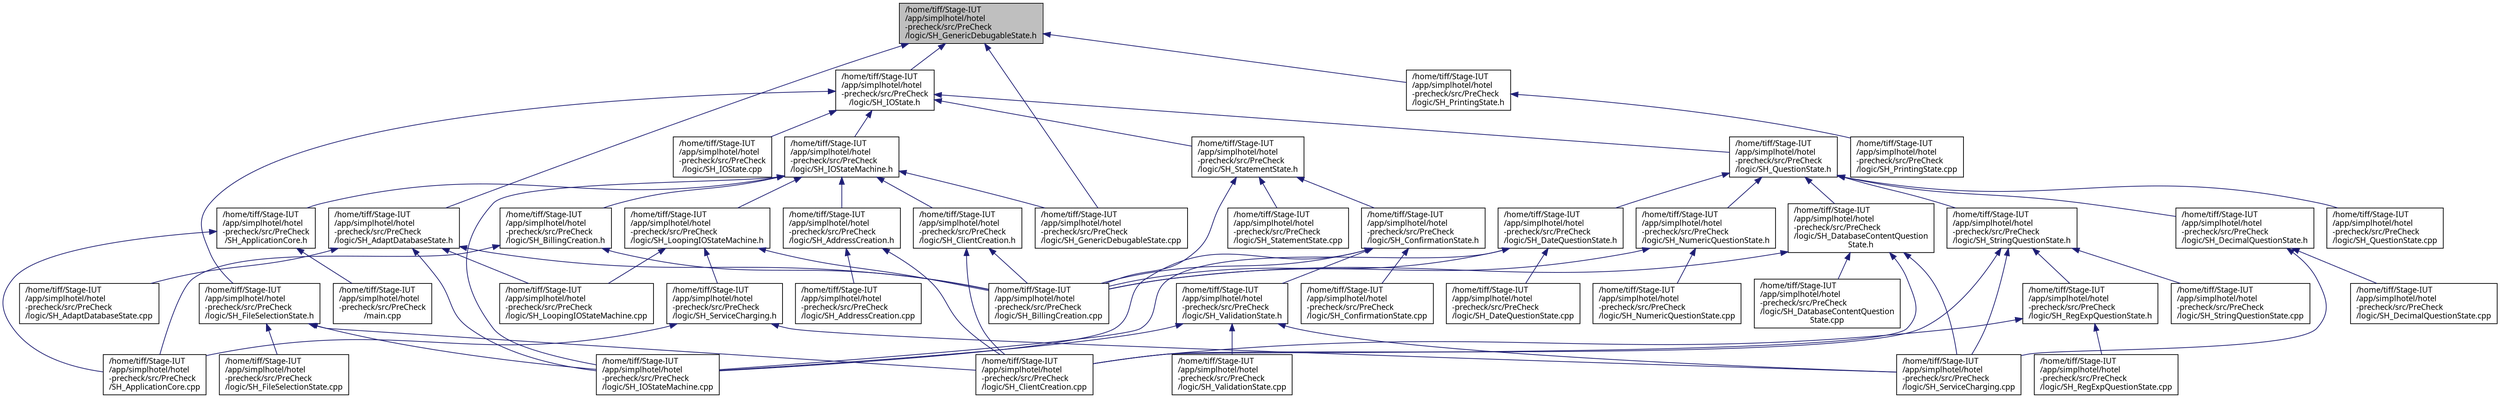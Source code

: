 digraph "/home/tiff/Stage-IUT/app/simplhotel/hotel-precheck/src/PreCheck/logic/SH_GenericDebugableState.h"
{
 // INTERACTIVE_SVG=YES
  bgcolor="transparent";
  edge [fontname="Verdana",fontsize="11",labelfontname="Verdana",labelfontsize="11"];
  node [fontname="Verdana",fontsize="11",shape=record];
  Node1 [label="/home/tiff/Stage-IUT\l/app/simplhotel/hotel\l-precheck/src/PreCheck\l/logic/SH_GenericDebugableState.h",height=0.2,width=0.4,color="black", fillcolor="grey75", style="filled" fontcolor="black"];
  Node1 -> Node2 [dir="back",color="midnightblue",fontsize="11",style="solid",fontname="Verdana"];
  Node2 [label="/home/tiff/Stage-IUT\l/app/simplhotel/hotel\l-precheck/src/PreCheck\l/logic/SH_AdaptDatabaseState.h",height=0.2,width=0.4,color="black",URL="$SH__AdaptDatabaseState_8h.html"];
  Node2 -> Node3 [dir="back",color="midnightblue",fontsize="11",style="solid",fontname="Verdana"];
  Node3 [label="/home/tiff/Stage-IUT\l/app/simplhotel/hotel\l-precheck/src/PreCheck\l/logic/SH_AdaptDatabaseState.cpp",height=0.2,width=0.4,color="black",URL="$SH__AdaptDatabaseState_8cpp.html"];
  Node2 -> Node4 [dir="back",color="midnightblue",fontsize="11",style="solid",fontname="Verdana"];
  Node4 [label="/home/tiff/Stage-IUT\l/app/simplhotel/hotel\l-precheck/src/PreCheck\l/logic/SH_BillingCreation.cpp",height=0.2,width=0.4,color="black",URL="$SH__BillingCreation_8cpp.html"];
  Node2 -> Node5 [dir="back",color="midnightblue",fontsize="11",style="solid",fontname="Verdana"];
  Node5 [label="/home/tiff/Stage-IUT\l/app/simplhotel/hotel\l-precheck/src/PreCheck\l/logic/SH_IOStateMachine.cpp",height=0.2,width=0.4,color="black",URL="$SH__IOStateMachine_8cpp.html"];
  Node2 -> Node6 [dir="back",color="midnightblue",fontsize="11",style="solid",fontname="Verdana"];
  Node6 [label="/home/tiff/Stage-IUT\l/app/simplhotel/hotel\l-precheck/src/PreCheck\l/logic/SH_LoopingIOStateMachine.cpp",height=0.2,width=0.4,color="black",URL="$SH__LoopingIOStateMachine_8cpp.html"];
  Node1 -> Node7 [dir="back",color="midnightblue",fontsize="11",style="solid",fontname="Verdana"];
  Node7 [label="/home/tiff/Stage-IUT\l/app/simplhotel/hotel\l-precheck/src/PreCheck\l/logic/SH_IOState.h",height=0.2,width=0.4,color="black",URL="$SH__IOState_8h.html"];
  Node7 -> Node8 [dir="back",color="midnightblue",fontsize="11",style="solid",fontname="Verdana"];
  Node8 [label="/home/tiff/Stage-IUT\l/app/simplhotel/hotel\l-precheck/src/PreCheck\l/logic/SH_IOStateMachine.h",height=0.2,width=0.4,color="black",URL="$SH__IOStateMachine_8h.html"];
  Node8 -> Node9 [dir="back",color="midnightblue",fontsize="11",style="solid",fontname="Verdana"];
  Node9 [label="/home/tiff/Stage-IUT\l/app/simplhotel/hotel\l-precheck/src/PreCheck\l/logic/SH_AddressCreation.h",height=0.2,width=0.4,color="black",URL="$SH__AddressCreation_8h.html"];
  Node9 -> Node10 [dir="back",color="midnightblue",fontsize="11",style="solid",fontname="Verdana"];
  Node10 [label="/home/tiff/Stage-IUT\l/app/simplhotel/hotel\l-precheck/src/PreCheck\l/logic/SH_AddressCreation.cpp",height=0.2,width=0.4,color="black",URL="$SH__AddressCreation_8cpp.html"];
  Node9 -> Node11 [dir="back",color="midnightblue",fontsize="11",style="solid",fontname="Verdana"];
  Node11 [label="/home/tiff/Stage-IUT\l/app/simplhotel/hotel\l-precheck/src/PreCheck\l/logic/SH_ClientCreation.cpp",height=0.2,width=0.4,color="black",URL="$SH__ClientCreation_8cpp.html"];
  Node8 -> Node12 [dir="back",color="midnightblue",fontsize="11",style="solid",fontname="Verdana"];
  Node12 [label="/home/tiff/Stage-IUT\l/app/simplhotel/hotel\l-precheck/src/PreCheck\l/logic/SH_BillingCreation.h",height=0.2,width=0.4,color="black",URL="$SH__BillingCreation_8h.html"];
  Node12 -> Node4 [dir="back",color="midnightblue",fontsize="11",style="solid",fontname="Verdana"];
  Node12 -> Node13 [dir="back",color="midnightblue",fontsize="11",style="solid",fontname="Verdana"];
  Node13 [label="/home/tiff/Stage-IUT\l/app/simplhotel/hotel\l-precheck/src/PreCheck\l/SH_ApplicationCore.cpp",height=0.2,width=0.4,color="black",URL="$SH__ApplicationCore_8cpp.html"];
  Node8 -> Node14 [dir="back",color="midnightblue",fontsize="11",style="solid",fontname="Verdana"];
  Node14 [label="/home/tiff/Stage-IUT\l/app/simplhotel/hotel\l-precheck/src/PreCheck\l/logic/SH_LoopingIOStateMachine.h",height=0.2,width=0.4,color="black",URL="$SH__LoopingIOStateMachine_8h.html"];
  Node14 -> Node4 [dir="back",color="midnightblue",fontsize="11",style="solid",fontname="Verdana"];
  Node14 -> Node6 [dir="back",color="midnightblue",fontsize="11",style="solid",fontname="Verdana"];
  Node14 -> Node15 [dir="back",color="midnightblue",fontsize="11",style="solid",fontname="Verdana"];
  Node15 [label="/home/tiff/Stage-IUT\l/app/simplhotel/hotel\l-precheck/src/PreCheck\l/logic/SH_ServiceCharging.h",height=0.2,width=0.4,color="black",URL="$SH__ServiceCharging_8h.html"];
  Node15 -> Node16 [dir="back",color="midnightblue",fontsize="11",style="solid",fontname="Verdana"];
  Node16 [label="/home/tiff/Stage-IUT\l/app/simplhotel/hotel\l-precheck/src/PreCheck\l/logic/SH_ServiceCharging.cpp",height=0.2,width=0.4,color="black",URL="$SH__ServiceCharging_8cpp.html"];
  Node15 -> Node13 [dir="back",color="midnightblue",fontsize="11",style="solid",fontname="Verdana"];
  Node8 -> Node17 [dir="back",color="midnightblue",fontsize="11",style="solid",fontname="Verdana"];
  Node17 [label="/home/tiff/Stage-IUT\l/app/simplhotel/hotel\l-precheck/src/PreCheck\l/logic/SH_ClientCreation.h",height=0.2,width=0.4,color="black",URL="$SH__ClientCreation_8h.html"];
  Node17 -> Node4 [dir="back",color="midnightblue",fontsize="11",style="solid",fontname="Verdana"];
  Node17 -> Node11 [dir="back",color="midnightblue",fontsize="11",style="solid",fontname="Verdana"];
  Node8 -> Node18 [dir="back",color="midnightblue",fontsize="11",style="solid",fontname="Verdana"];
  Node18 [label="/home/tiff/Stage-IUT\l/app/simplhotel/hotel\l-precheck/src/PreCheck\l/logic/SH_GenericDebugableState.cpp",height=0.2,width=0.4,color="black",URL="$SH__GenericDebugableState_8cpp.html"];
  Node8 -> Node5 [dir="back",color="midnightblue",fontsize="11",style="solid",fontname="Verdana"];
  Node8 -> Node19 [dir="back",color="midnightblue",fontsize="11",style="solid",fontname="Verdana"];
  Node19 [label="/home/tiff/Stage-IUT\l/app/simplhotel/hotel\l-precheck/src/PreCheck\l/SH_ApplicationCore.h",height=0.2,width=0.4,color="black",URL="$SH__ApplicationCore_8h.html"];
  Node19 -> Node20 [dir="back",color="midnightblue",fontsize="11",style="solid",fontname="Verdana"];
  Node20 [label="/home/tiff/Stage-IUT\l/app/simplhotel/hotel\l-precheck/src/PreCheck\l/main.cpp",height=0.2,width=0.4,color="black",URL="$main_8cpp.html"];
  Node19 -> Node13 [dir="back",color="midnightblue",fontsize="11",style="solid",fontname="Verdana"];
  Node7 -> Node21 [dir="back",color="midnightblue",fontsize="11",style="solid",fontname="Verdana"];
  Node21 [label="/home/tiff/Stage-IUT\l/app/simplhotel/hotel\l-precheck/src/PreCheck\l/logic/SH_StatementState.h",height=0.2,width=0.4,color="black",URL="$SH__StatementState_8h.html"];
  Node21 -> Node4 [dir="back",color="midnightblue",fontsize="11",style="solid",fontname="Verdana"];
  Node21 -> Node22 [dir="back",color="midnightblue",fontsize="11",style="solid",fontname="Verdana"];
  Node22 [label="/home/tiff/Stage-IUT\l/app/simplhotel/hotel\l-precheck/src/PreCheck\l/logic/SH_ConfirmationState.h",height=0.2,width=0.4,color="black",URL="$SH__ConfirmationState_8h.html"];
  Node22 -> Node4 [dir="back",color="midnightblue",fontsize="11",style="solid",fontname="Verdana"];
  Node22 -> Node23 [dir="back",color="midnightblue",fontsize="11",style="solid",fontname="Verdana"];
  Node23 [label="/home/tiff/Stage-IUT\l/app/simplhotel/hotel\l-precheck/src/PreCheck\l/logic/SH_ConfirmationState.cpp",height=0.2,width=0.4,color="black",URL="$SH__ConfirmationState_8cpp.html"];
  Node22 -> Node24 [dir="back",color="midnightblue",fontsize="11",style="solid",fontname="Verdana"];
  Node24 [label="/home/tiff/Stage-IUT\l/app/simplhotel/hotel\l-precheck/src/PreCheck\l/logic/SH_ValidationState.h",height=0.2,width=0.4,color="black",URL="$SH__ValidationState_8h.html"];
  Node24 -> Node5 [dir="back",color="midnightblue",fontsize="11",style="solid",fontname="Verdana"];
  Node24 -> Node16 [dir="back",color="midnightblue",fontsize="11",style="solid",fontname="Verdana"];
  Node24 -> Node25 [dir="back",color="midnightblue",fontsize="11",style="solid",fontname="Verdana"];
  Node25 [label="/home/tiff/Stage-IUT\l/app/simplhotel/hotel\l-precheck/src/PreCheck\l/logic/SH_ValidationState.cpp",height=0.2,width=0.4,color="black",URL="$SH__ValidationState_8cpp.html"];
  Node22 -> Node5 [dir="back",color="midnightblue",fontsize="11",style="solid",fontname="Verdana"];
  Node21 -> Node26 [dir="back",color="midnightblue",fontsize="11",style="solid",fontname="Verdana"];
  Node26 [label="/home/tiff/Stage-IUT\l/app/simplhotel/hotel\l-precheck/src/PreCheck\l/logic/SH_StatementState.cpp",height=0.2,width=0.4,color="black",URL="$SH__StatementState_8cpp.html"];
  Node7 -> Node27 [dir="back",color="midnightblue",fontsize="11",style="solid",fontname="Verdana"];
  Node27 [label="/home/tiff/Stage-IUT\l/app/simplhotel/hotel\l-precheck/src/PreCheck\l/logic/SH_QuestionState.h",height=0.2,width=0.4,color="black",URL="$SH__QuestionState_8h.html"];
  Node27 -> Node28 [dir="back",color="midnightblue",fontsize="11",style="solid",fontname="Verdana"];
  Node28 [label="/home/tiff/Stage-IUT\l/app/simplhotel/hotel\l-precheck/src/PreCheck\l/logic/SH_NumericQuestionState.h",height=0.2,width=0.4,color="black",URL="$SH__NumericQuestionState_8h.html"];
  Node28 -> Node4 [dir="back",color="midnightblue",fontsize="11",style="solid",fontname="Verdana"];
  Node28 -> Node29 [dir="back",color="midnightblue",fontsize="11",style="solid",fontname="Verdana"];
  Node29 [label="/home/tiff/Stage-IUT\l/app/simplhotel/hotel\l-precheck/src/PreCheck\l/logic/SH_NumericQuestionState.cpp",height=0.2,width=0.4,color="black",URL="$SH__NumericQuestionState_8cpp.html"];
  Node27 -> Node30 [dir="back",color="midnightblue",fontsize="11",style="solid",fontname="Verdana"];
  Node30 [label="/home/tiff/Stage-IUT\l/app/simplhotel/hotel\l-precheck/src/PreCheck\l/logic/SH_DateQuestionState.h",height=0.2,width=0.4,color="black",URL="$SH__DateQuestionState_8h.html"];
  Node30 -> Node4 [dir="back",color="midnightblue",fontsize="11",style="solid",fontname="Verdana"];
  Node30 -> Node31 [dir="back",color="midnightblue",fontsize="11",style="solid",fontname="Verdana"];
  Node31 [label="/home/tiff/Stage-IUT\l/app/simplhotel/hotel\l-precheck/src/PreCheck\l/logic/SH_DateQuestionState.cpp",height=0.2,width=0.4,color="black",URL="$SH__DateQuestionState_8cpp.html"];
  Node30 -> Node5 [dir="back",color="midnightblue",fontsize="11",style="solid",fontname="Verdana"];
  Node27 -> Node32 [dir="back",color="midnightblue",fontsize="11",style="solid",fontname="Verdana"];
  Node32 [label="/home/tiff/Stage-IUT\l/app/simplhotel/hotel\l-precheck/src/PreCheck\l/logic/SH_DatabaseContentQuestion\lState.h",height=0.2,width=0.4,color="black",URL="$SH__DatabaseContentQuestionState_8h.html"];
  Node32 -> Node4 [dir="back",color="midnightblue",fontsize="11",style="solid",fontname="Verdana"];
  Node32 -> Node11 [dir="back",color="midnightblue",fontsize="11",style="solid",fontname="Verdana"];
  Node32 -> Node33 [dir="back",color="midnightblue",fontsize="11",style="solid",fontname="Verdana"];
  Node33 [label="/home/tiff/Stage-IUT\l/app/simplhotel/hotel\l-precheck/src/PreCheck\l/logic/SH_DatabaseContentQuestion\lState.cpp",height=0.2,width=0.4,color="black",URL="$SH__DatabaseContentQuestionState_8cpp.html"];
  Node32 -> Node16 [dir="back",color="midnightblue",fontsize="11",style="solid",fontname="Verdana"];
  Node27 -> Node34 [dir="back",color="midnightblue",fontsize="11",style="solid",fontname="Verdana"];
  Node34 [label="/home/tiff/Stage-IUT\l/app/simplhotel/hotel\l-precheck/src/PreCheck\l/logic/SH_StringQuestionState.h",height=0.2,width=0.4,color="black",URL="$SH__StringQuestionState_8h.html"];
  Node34 -> Node11 [dir="back",color="midnightblue",fontsize="11",style="solid",fontname="Verdana"];
  Node34 -> Node35 [dir="back",color="midnightblue",fontsize="11",style="solid",fontname="Verdana"];
  Node35 [label="/home/tiff/Stage-IUT\l/app/simplhotel/hotel\l-precheck/src/PreCheck\l/logic/SH_RegExpQuestionState.h",height=0.2,width=0.4,color="black",URL="$SH__RegExpQuestionState_8h.html"];
  Node35 -> Node11 [dir="back",color="midnightblue",fontsize="11",style="solid",fontname="Verdana"];
  Node35 -> Node36 [dir="back",color="midnightblue",fontsize="11",style="solid",fontname="Verdana"];
  Node36 [label="/home/tiff/Stage-IUT\l/app/simplhotel/hotel\l-precheck/src/PreCheck\l/logic/SH_RegExpQuestionState.cpp",height=0.2,width=0.4,color="black",URL="$SH__RegExpQuestionState_8cpp.html"];
  Node34 -> Node16 [dir="back",color="midnightblue",fontsize="11",style="solid",fontname="Verdana"];
  Node34 -> Node37 [dir="back",color="midnightblue",fontsize="11",style="solid",fontname="Verdana"];
  Node37 [label="/home/tiff/Stage-IUT\l/app/simplhotel/hotel\l-precheck/src/PreCheck\l/logic/SH_StringQuestionState.cpp",height=0.2,width=0.4,color="black",URL="$SH__StringQuestionState_8cpp.html"];
  Node27 -> Node38 [dir="back",color="midnightblue",fontsize="11",style="solid",fontname="Verdana"];
  Node38 [label="/home/tiff/Stage-IUT\l/app/simplhotel/hotel\l-precheck/src/PreCheck\l/logic/SH_DecimalQuestionState.h",height=0.2,width=0.4,color="black",URL="$SH__DecimalQuestionState_8h.html"];
  Node38 -> Node39 [dir="back",color="midnightblue",fontsize="11",style="solid",fontname="Verdana"];
  Node39 [label="/home/tiff/Stage-IUT\l/app/simplhotel/hotel\l-precheck/src/PreCheck\l/logic/SH_DecimalQuestionState.cpp",height=0.2,width=0.4,color="black",URL="$SH__DecimalQuestionState_8cpp.html"];
  Node38 -> Node16 [dir="back",color="midnightblue",fontsize="11",style="solid",fontname="Verdana"];
  Node27 -> Node40 [dir="back",color="midnightblue",fontsize="11",style="solid",fontname="Verdana"];
  Node40 [label="/home/tiff/Stage-IUT\l/app/simplhotel/hotel\l-precheck/src/PreCheck\l/logic/SH_QuestionState.cpp",height=0.2,width=0.4,color="black",URL="$SH__QuestionState_8cpp.html"];
  Node7 -> Node41 [dir="back",color="midnightblue",fontsize="11",style="solid",fontname="Verdana"];
  Node41 [label="/home/tiff/Stage-IUT\l/app/simplhotel/hotel\l-precheck/src/PreCheck\l/logic/SH_FileSelectionState.h",height=0.2,width=0.4,color="black",URL="$SH__FileSelectionState_8h.html"];
  Node41 -> Node11 [dir="back",color="midnightblue",fontsize="11",style="solid",fontname="Verdana"];
  Node41 -> Node42 [dir="back",color="midnightblue",fontsize="11",style="solid",fontname="Verdana"];
  Node42 [label="/home/tiff/Stage-IUT\l/app/simplhotel/hotel\l-precheck/src/PreCheck\l/logic/SH_FileSelectionState.cpp",height=0.2,width=0.4,color="black",URL="$SH__FileSelectionState_8cpp.html"];
  Node41 -> Node5 [dir="back",color="midnightblue",fontsize="11",style="solid",fontname="Verdana"];
  Node7 -> Node43 [dir="back",color="midnightblue",fontsize="11",style="solid",fontname="Verdana"];
  Node43 [label="/home/tiff/Stage-IUT\l/app/simplhotel/hotel\l-precheck/src/PreCheck\l/logic/SH_IOState.cpp",height=0.2,width=0.4,color="black",URL="$SH__IOState_8cpp.html"];
  Node1 -> Node18 [dir="back",color="midnightblue",fontsize="11",style="solid",fontname="Verdana"];
  Node1 -> Node44 [dir="back",color="midnightblue",fontsize="11",style="solid",fontname="Verdana"];
  Node44 [label="/home/tiff/Stage-IUT\l/app/simplhotel/hotel\l-precheck/src/PreCheck\l/logic/SH_PrintingState.h",height=0.2,width=0.4,color="black",URL="$SH__PrintingState_8h.html"];
  Node44 -> Node45 [dir="back",color="midnightblue",fontsize="11",style="solid",fontname="Verdana"];
  Node45 [label="/home/tiff/Stage-IUT\l/app/simplhotel/hotel\l-precheck/src/PreCheck\l/logic/SH_PrintingState.cpp",height=0.2,width=0.4,color="black",URL="$SH__PrintingState_8cpp.html"];
}
